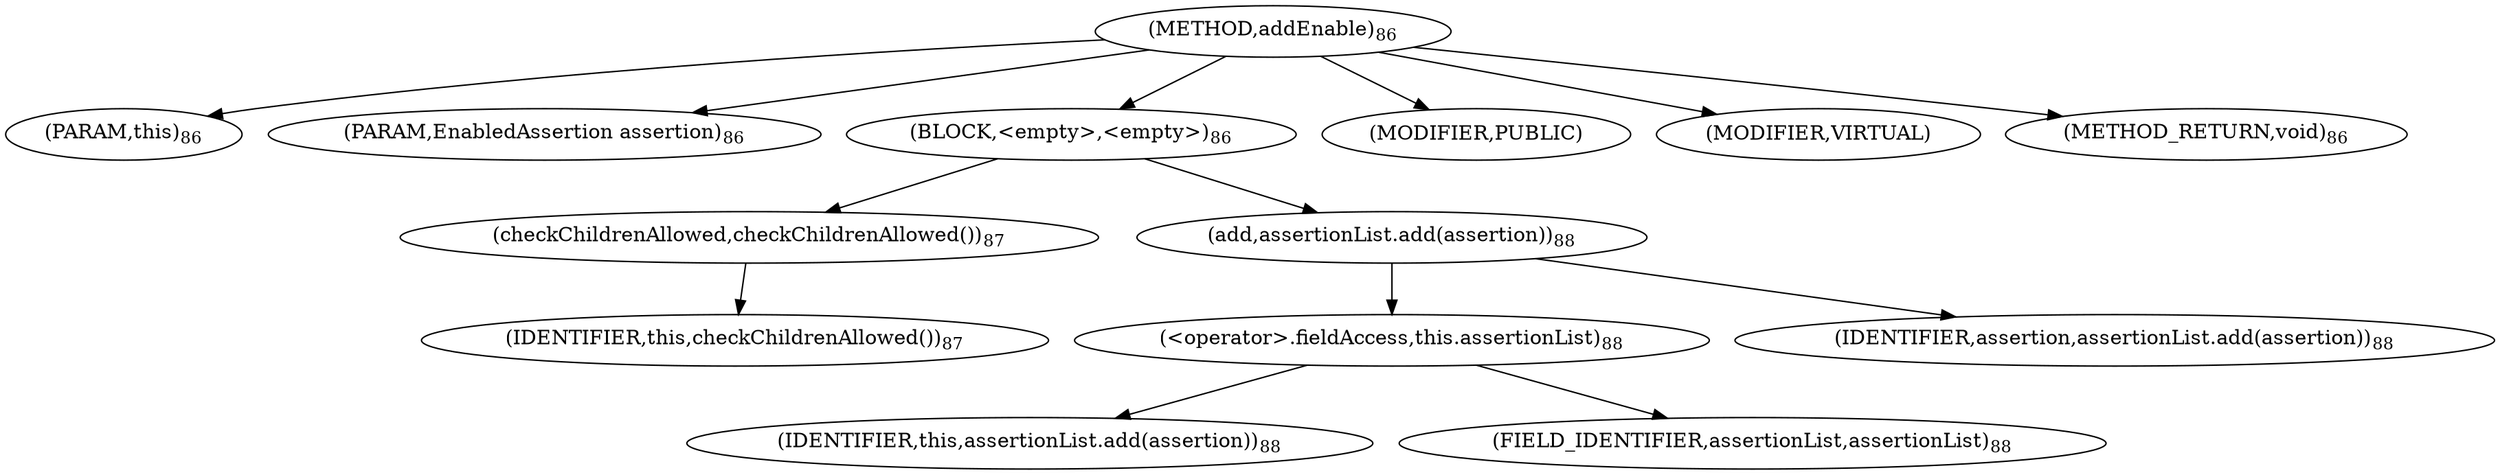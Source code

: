 digraph "addEnable" {  
"128" [label = <(METHOD,addEnable)<SUB>86</SUB>> ]
"4" [label = <(PARAM,this)<SUB>86</SUB>> ]
"129" [label = <(PARAM,EnabledAssertion assertion)<SUB>86</SUB>> ]
"130" [label = <(BLOCK,&lt;empty&gt;,&lt;empty&gt;)<SUB>86</SUB>> ]
"131" [label = <(checkChildrenAllowed,checkChildrenAllowed())<SUB>87</SUB>> ]
"3" [label = <(IDENTIFIER,this,checkChildrenAllowed())<SUB>87</SUB>> ]
"132" [label = <(add,assertionList.add(assertion))<SUB>88</SUB>> ]
"133" [label = <(&lt;operator&gt;.fieldAccess,this.assertionList)<SUB>88</SUB>> ]
"134" [label = <(IDENTIFIER,this,assertionList.add(assertion))<SUB>88</SUB>> ]
"135" [label = <(FIELD_IDENTIFIER,assertionList,assertionList)<SUB>88</SUB>> ]
"136" [label = <(IDENTIFIER,assertion,assertionList.add(assertion))<SUB>88</SUB>> ]
"137" [label = <(MODIFIER,PUBLIC)> ]
"138" [label = <(MODIFIER,VIRTUAL)> ]
"139" [label = <(METHOD_RETURN,void)<SUB>86</SUB>> ]
  "128" -> "4" 
  "128" -> "129" 
  "128" -> "130" 
  "128" -> "137" 
  "128" -> "138" 
  "128" -> "139" 
  "130" -> "131" 
  "130" -> "132" 
  "131" -> "3" 
  "132" -> "133" 
  "132" -> "136" 
  "133" -> "134" 
  "133" -> "135" 
}
